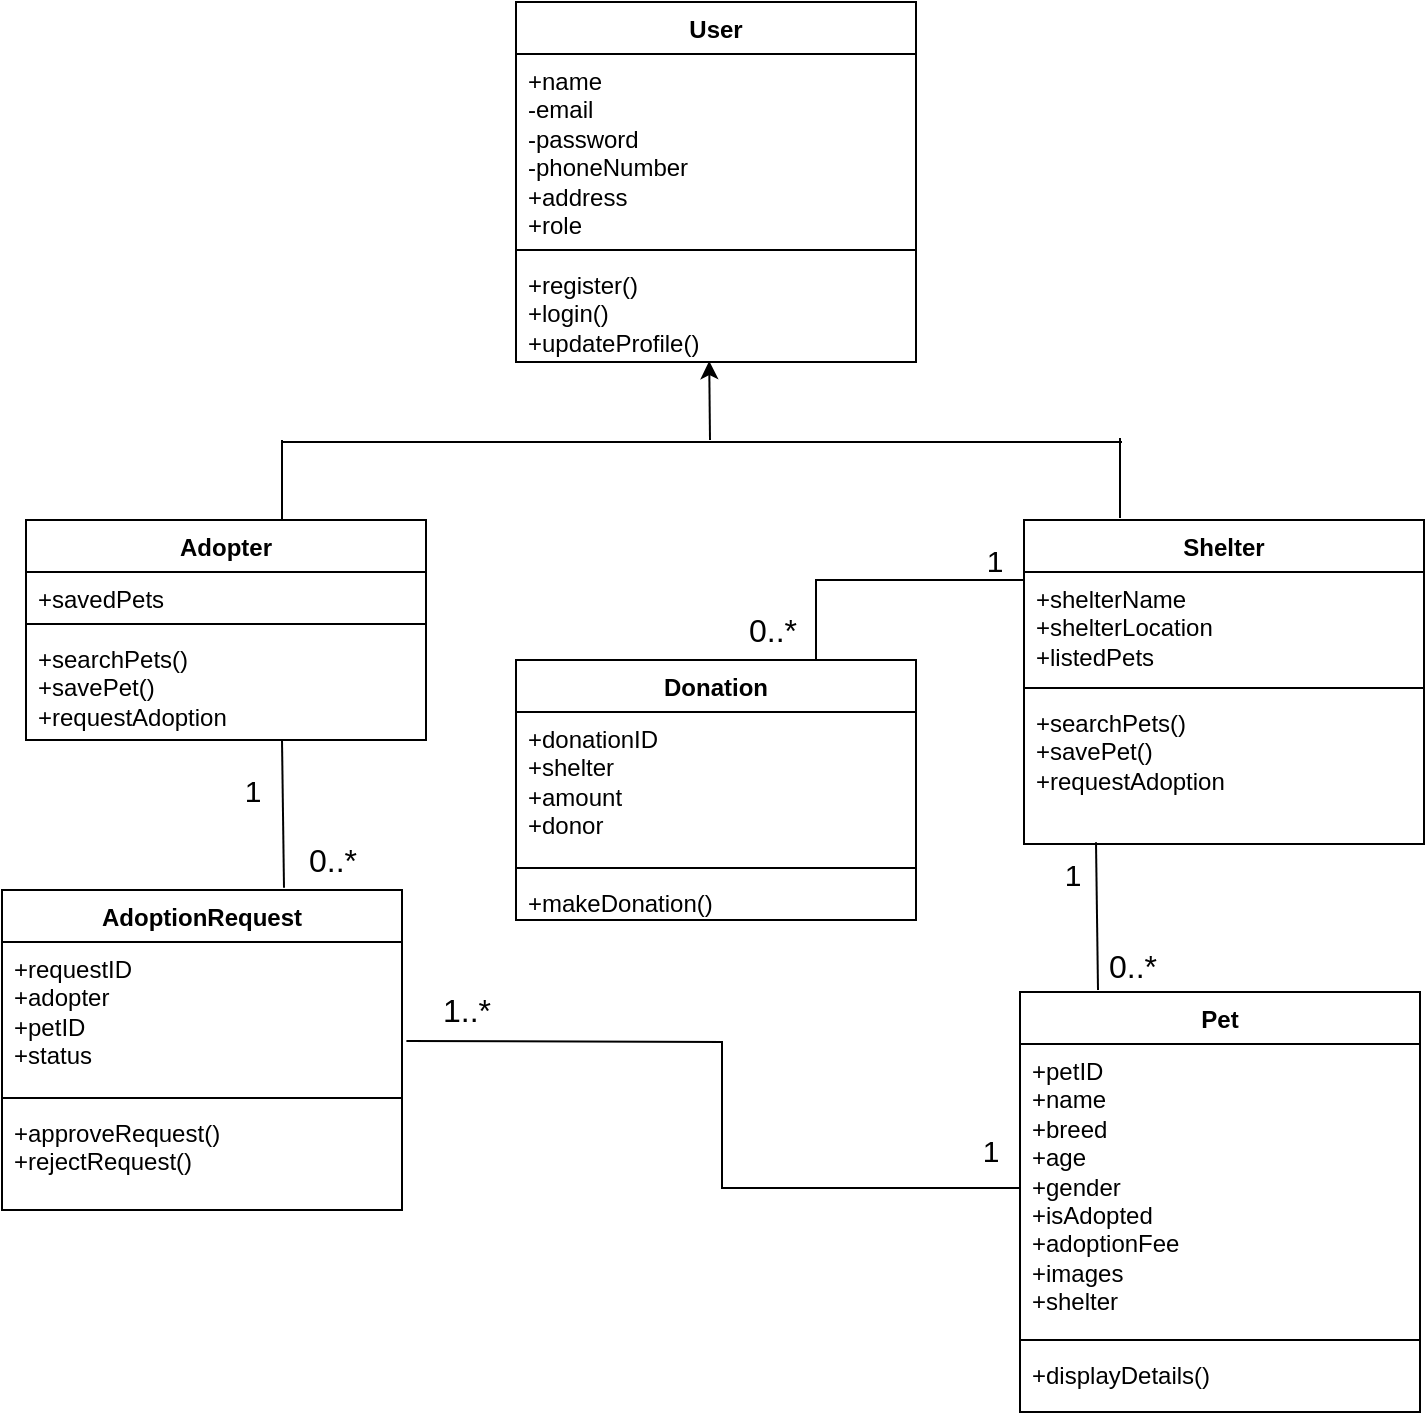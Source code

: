 <mxfile version="24.8.2">
  <diagram name="Page-1" id="g2wtxnKHW3eHsXFLyP9X">
    <mxGraphModel dx="1134" dy="649" grid="1" gridSize="10" guides="1" tooltips="1" connect="1" arrows="1" fold="1" page="1" pageScale="1" pageWidth="850" pageHeight="1100" math="0" shadow="0">
      <root>
        <mxCell id="0" />
        <mxCell id="1" parent="0" />
        <mxCell id="Ctyly8XGbmX3QEoeAObu-1" value="User" style="swimlane;fontStyle=1;align=center;verticalAlign=top;childLayout=stackLayout;horizontal=1;startSize=26;horizontalStack=0;resizeParent=1;resizeParentMax=0;resizeLast=0;collapsible=1;marginBottom=0;whiteSpace=wrap;html=1;" parent="1" vertex="1">
          <mxGeometry x="337" y="21" width="200" height="180" as="geometry" />
        </mxCell>
        <mxCell id="Ctyly8XGbmX3QEoeAObu-2" value="&lt;div&gt;+name&lt;/div&gt;&lt;div&gt;-email&lt;/div&gt;&lt;div&gt;-password&lt;/div&gt;&lt;div&gt;-phoneNumber&lt;/div&gt;&lt;div&gt;+address&lt;/div&gt;&lt;div&gt;+role&lt;/div&gt;" style="text;strokeColor=none;fillColor=none;align=left;verticalAlign=top;spacingLeft=4;spacingRight=4;overflow=hidden;rotatable=0;points=[[0,0.5],[1,0.5]];portConstraint=eastwest;whiteSpace=wrap;html=1;" parent="Ctyly8XGbmX3QEoeAObu-1" vertex="1">
          <mxGeometry y="26" width="200" height="94" as="geometry" />
        </mxCell>
        <mxCell id="Ctyly8XGbmX3QEoeAObu-3" value="" style="line;strokeWidth=1;fillColor=none;align=left;verticalAlign=middle;spacingTop=-1;spacingLeft=3;spacingRight=3;rotatable=0;labelPosition=right;points=[];portConstraint=eastwest;strokeColor=inherit;" parent="Ctyly8XGbmX3QEoeAObu-1" vertex="1">
          <mxGeometry y="120" width="200" height="8" as="geometry" />
        </mxCell>
        <mxCell id="Ctyly8XGbmX3QEoeAObu-4" value="+register()&lt;div&gt;+login()&lt;/div&gt;&lt;div&gt;+updateProfile()&lt;/div&gt;" style="text;strokeColor=none;fillColor=none;align=left;verticalAlign=top;spacingLeft=4;spacingRight=4;overflow=hidden;rotatable=0;points=[[0,0.5],[1,0.5]];portConstraint=eastwest;whiteSpace=wrap;html=1;" parent="Ctyly8XGbmX3QEoeAObu-1" vertex="1">
          <mxGeometry y="128" width="200" height="52" as="geometry" />
        </mxCell>
        <mxCell id="Ctyly8XGbmX3QEoeAObu-5" value="Adopter" style="swimlane;fontStyle=1;align=center;verticalAlign=top;childLayout=stackLayout;horizontal=1;startSize=26;horizontalStack=0;resizeParent=1;resizeParentMax=0;resizeLast=0;collapsible=1;marginBottom=0;whiteSpace=wrap;html=1;" parent="1" vertex="1">
          <mxGeometry x="92" y="280" width="200" height="110" as="geometry" />
        </mxCell>
        <mxCell id="Ctyly8XGbmX3QEoeAObu-6" value="+savedPets" style="text;strokeColor=none;fillColor=none;align=left;verticalAlign=top;spacingLeft=4;spacingRight=4;overflow=hidden;rotatable=0;points=[[0,0.5],[1,0.5]];portConstraint=eastwest;whiteSpace=wrap;html=1;" parent="Ctyly8XGbmX3QEoeAObu-5" vertex="1">
          <mxGeometry y="26" width="200" height="22" as="geometry" />
        </mxCell>
        <mxCell id="Ctyly8XGbmX3QEoeAObu-7" value="" style="line;strokeWidth=1;fillColor=none;align=left;verticalAlign=middle;spacingTop=-1;spacingLeft=3;spacingRight=3;rotatable=0;labelPosition=right;points=[];portConstraint=eastwest;strokeColor=inherit;" parent="Ctyly8XGbmX3QEoeAObu-5" vertex="1">
          <mxGeometry y="48" width="200" height="8" as="geometry" />
        </mxCell>
        <mxCell id="Ctyly8XGbmX3QEoeAObu-8" value="+searchPets()&lt;div&gt;+savePet()&lt;/div&gt;&lt;div&gt;+requestAdoption&lt;/div&gt;" style="text;strokeColor=none;fillColor=none;align=left;verticalAlign=top;spacingLeft=4;spacingRight=4;overflow=hidden;rotatable=0;points=[[0,0.5],[1,0.5]];portConstraint=eastwest;whiteSpace=wrap;html=1;" parent="Ctyly8XGbmX3QEoeAObu-5" vertex="1">
          <mxGeometry y="56" width="200" height="54" as="geometry" />
        </mxCell>
        <mxCell id="Ctyly8XGbmX3QEoeAObu-17" value="Shelter" style="swimlane;fontStyle=1;align=center;verticalAlign=top;childLayout=stackLayout;horizontal=1;startSize=26;horizontalStack=0;resizeParent=1;resizeParentMax=0;resizeLast=0;collapsible=1;marginBottom=0;whiteSpace=wrap;html=1;" parent="1" vertex="1">
          <mxGeometry x="591" y="280" width="200" height="162" as="geometry" />
        </mxCell>
        <mxCell id="Ctyly8XGbmX3QEoeAObu-18" value="+shelterName&lt;div&gt;+shelterLocation&lt;/div&gt;&lt;div&gt;+listedPets&lt;/div&gt;" style="text;strokeColor=none;fillColor=none;align=left;verticalAlign=top;spacingLeft=4;spacingRight=4;overflow=hidden;rotatable=0;points=[[0,0.5],[1,0.5]];portConstraint=eastwest;whiteSpace=wrap;html=1;" parent="Ctyly8XGbmX3QEoeAObu-17" vertex="1">
          <mxGeometry y="26" width="200" height="54" as="geometry" />
        </mxCell>
        <mxCell id="Ctyly8XGbmX3QEoeAObu-19" value="" style="line;strokeWidth=1;fillColor=none;align=left;verticalAlign=middle;spacingTop=-1;spacingLeft=3;spacingRight=3;rotatable=0;labelPosition=right;points=[];portConstraint=eastwest;strokeColor=inherit;" parent="Ctyly8XGbmX3QEoeAObu-17" vertex="1">
          <mxGeometry y="80" width="200" height="8" as="geometry" />
        </mxCell>
        <mxCell id="Ctyly8XGbmX3QEoeAObu-20" value="+searchPets()&lt;div&gt;+savePet()&lt;/div&gt;&lt;div&gt;+requestAdoption&lt;/div&gt;" style="text;strokeColor=none;fillColor=none;align=left;verticalAlign=top;spacingLeft=4;spacingRight=4;overflow=hidden;rotatable=0;points=[[0,0.5],[1,0.5]];portConstraint=eastwest;whiteSpace=wrap;html=1;" parent="Ctyly8XGbmX3QEoeAObu-17" vertex="1">
          <mxGeometry y="88" width="200" height="74" as="geometry" />
        </mxCell>
        <mxCell id="Ctyly8XGbmX3QEoeAObu-21" value="Pet" style="swimlane;fontStyle=1;align=center;verticalAlign=top;childLayout=stackLayout;horizontal=1;startSize=26;horizontalStack=0;resizeParent=1;resizeParentMax=0;resizeLast=0;collapsible=1;marginBottom=0;whiteSpace=wrap;html=1;" parent="1" vertex="1">
          <mxGeometry x="589" y="516" width="200" height="210" as="geometry" />
        </mxCell>
        <mxCell id="Ctyly8XGbmX3QEoeAObu-22" value="+petID&lt;div&gt;+name&lt;/div&gt;&lt;div&gt;+breed&lt;/div&gt;&lt;div&gt;+age&lt;/div&gt;&lt;div&gt;+gender&lt;/div&gt;&lt;div&gt;+isAdopted&lt;/div&gt;&lt;div&gt;+adoptionFee&lt;/div&gt;&lt;div&gt;+images&lt;/div&gt;&lt;div&gt;+shelter&lt;/div&gt;" style="text;strokeColor=none;fillColor=none;align=left;verticalAlign=top;spacingLeft=4;spacingRight=4;overflow=hidden;rotatable=0;points=[[0,0.5],[1,0.5]];portConstraint=eastwest;whiteSpace=wrap;html=1;" parent="Ctyly8XGbmX3QEoeAObu-21" vertex="1">
          <mxGeometry y="26" width="200" height="144" as="geometry" />
        </mxCell>
        <mxCell id="Ctyly8XGbmX3QEoeAObu-23" value="" style="line;strokeWidth=1;fillColor=none;align=left;verticalAlign=middle;spacingTop=-1;spacingLeft=3;spacingRight=3;rotatable=0;labelPosition=right;points=[];portConstraint=eastwest;strokeColor=inherit;" parent="Ctyly8XGbmX3QEoeAObu-21" vertex="1">
          <mxGeometry y="170" width="200" height="8" as="geometry" />
        </mxCell>
        <mxCell id="Ctyly8XGbmX3QEoeAObu-24" value="+displayDetails()" style="text;strokeColor=none;fillColor=none;align=left;verticalAlign=top;spacingLeft=4;spacingRight=4;overflow=hidden;rotatable=0;points=[[0,0.5],[1,0.5]];portConstraint=eastwest;whiteSpace=wrap;html=1;" parent="Ctyly8XGbmX3QEoeAObu-21" vertex="1">
          <mxGeometry y="178" width="200" height="32" as="geometry" />
        </mxCell>
        <mxCell id="Ctyly8XGbmX3QEoeAObu-25" value="AdoptionRequest" style="swimlane;fontStyle=1;align=center;verticalAlign=top;childLayout=stackLayout;horizontal=1;startSize=26;horizontalStack=0;resizeParent=1;resizeParentMax=0;resizeLast=0;collapsible=1;marginBottom=0;whiteSpace=wrap;html=1;" parent="1" vertex="1">
          <mxGeometry x="80" y="465" width="200" height="160" as="geometry" />
        </mxCell>
        <mxCell id="Ctyly8XGbmX3QEoeAObu-26" value="&lt;div&gt;+requestID&lt;/div&gt;&lt;div&gt;+adopter&lt;/div&gt;&lt;div&gt;+petID&lt;/div&gt;&lt;div&gt;+status&lt;/div&gt;" style="text;strokeColor=none;fillColor=none;align=left;verticalAlign=top;spacingLeft=4;spacingRight=4;overflow=hidden;rotatable=0;points=[[0,0.5],[1,0.5]];portConstraint=eastwest;whiteSpace=wrap;html=1;" parent="Ctyly8XGbmX3QEoeAObu-25" vertex="1">
          <mxGeometry y="26" width="200" height="74" as="geometry" />
        </mxCell>
        <mxCell id="Ctyly8XGbmX3QEoeAObu-27" value="" style="line;strokeWidth=1;fillColor=none;align=left;verticalAlign=middle;spacingTop=-1;spacingLeft=3;spacingRight=3;rotatable=0;labelPosition=right;points=[];portConstraint=eastwest;strokeColor=inherit;" parent="Ctyly8XGbmX3QEoeAObu-25" vertex="1">
          <mxGeometry y="100" width="200" height="8" as="geometry" />
        </mxCell>
        <mxCell id="Ctyly8XGbmX3QEoeAObu-28" value="+approveRequest()&lt;div&gt;+rejectRequest()&lt;/div&gt;" style="text;strokeColor=none;fillColor=none;align=left;verticalAlign=top;spacingLeft=4;spacingRight=4;overflow=hidden;rotatable=0;points=[[0,0.5],[1,0.5]];portConstraint=eastwest;whiteSpace=wrap;html=1;" parent="Ctyly8XGbmX3QEoeAObu-25" vertex="1">
          <mxGeometry y="108" width="200" height="52" as="geometry" />
        </mxCell>
        <mxCell id="pg7R9SHr2b2mWMY7zGCO-1" value="Donation" style="swimlane;fontStyle=1;align=center;verticalAlign=top;childLayout=stackLayout;horizontal=1;startSize=26;horizontalStack=0;resizeParent=1;resizeParentMax=0;resizeLast=0;collapsible=1;marginBottom=0;whiteSpace=wrap;html=1;" vertex="1" parent="1">
          <mxGeometry x="337" y="350" width="200" height="130" as="geometry" />
        </mxCell>
        <mxCell id="pg7R9SHr2b2mWMY7zGCO-2" value="+donationID&lt;div&gt;+shelter&lt;/div&gt;&lt;div&gt;+amount&lt;/div&gt;&lt;div&gt;+donor&lt;/div&gt;" style="text;strokeColor=none;fillColor=none;align=left;verticalAlign=top;spacingLeft=4;spacingRight=4;overflow=hidden;rotatable=0;points=[[0,0.5],[1,0.5]];portConstraint=eastwest;whiteSpace=wrap;html=1;" vertex="1" parent="pg7R9SHr2b2mWMY7zGCO-1">
          <mxGeometry y="26" width="200" height="74" as="geometry" />
        </mxCell>
        <mxCell id="pg7R9SHr2b2mWMY7zGCO-3" value="" style="line;strokeWidth=1;fillColor=none;align=left;verticalAlign=middle;spacingTop=-1;spacingLeft=3;spacingRight=3;rotatable=0;labelPosition=right;points=[];portConstraint=eastwest;strokeColor=inherit;" vertex="1" parent="pg7R9SHr2b2mWMY7zGCO-1">
          <mxGeometry y="100" width="200" height="8" as="geometry" />
        </mxCell>
        <mxCell id="pg7R9SHr2b2mWMY7zGCO-4" value="+makeDonation&lt;span style=&quot;background-color: initial;&quot;&gt;()&lt;/span&gt;" style="text;strokeColor=none;fillColor=none;align=left;verticalAlign=top;spacingLeft=4;spacingRight=4;overflow=hidden;rotatable=0;points=[[0,0.5],[1,0.5]];portConstraint=eastwest;whiteSpace=wrap;html=1;" vertex="1" parent="pg7R9SHr2b2mWMY7zGCO-1">
          <mxGeometry y="108" width="200" height="22" as="geometry" />
        </mxCell>
        <mxCell id="pg7R9SHr2b2mWMY7zGCO-5" value="" style="endArrow=none;html=1;rounded=0;" edge="1" parent="1">
          <mxGeometry width="50" height="50" relative="1" as="geometry">
            <mxPoint x="220" y="241" as="sourcePoint" />
            <mxPoint x="640" y="241" as="targetPoint" />
          </mxGeometry>
        </mxCell>
        <mxCell id="pg7R9SHr2b2mWMY7zGCO-6" value="" style="endArrow=none;html=1;rounded=0;" edge="1" parent="1">
          <mxGeometry width="50" height="50" relative="1" as="geometry">
            <mxPoint x="220" y="280" as="sourcePoint" />
            <mxPoint x="220" y="240" as="targetPoint" />
          </mxGeometry>
        </mxCell>
        <mxCell id="pg7R9SHr2b2mWMY7zGCO-7" value="" style="endArrow=none;html=1;rounded=0;" edge="1" parent="1">
          <mxGeometry width="50" height="50" relative="1" as="geometry">
            <mxPoint x="639" y="279" as="sourcePoint" />
            <mxPoint x="639" y="239" as="targetPoint" />
          </mxGeometry>
        </mxCell>
        <mxCell id="pg7R9SHr2b2mWMY7zGCO-9" value="" style="endArrow=classic;html=1;rounded=0;entryX=0.483;entryY=0.991;entryDx=0;entryDy=0;entryPerimeter=0;" edge="1" parent="1" target="Ctyly8XGbmX3QEoeAObu-4">
          <mxGeometry width="50" height="50" relative="1" as="geometry">
            <mxPoint x="434" y="240" as="sourcePoint" />
            <mxPoint x="400" y="320" as="targetPoint" />
          </mxGeometry>
        </mxCell>
        <mxCell id="pg7R9SHr2b2mWMY7zGCO-23" value="" style="endArrow=none;html=1;rounded=0;exitX=0.485;exitY=1.07;exitDx=0;exitDy=0;exitPerimeter=0;entryX=0.5;entryY=0;entryDx=0;entryDy=0;" edge="1" parent="1">
          <mxGeometry width="50" height="50" relative="1" as="geometry">
            <mxPoint x="627.0" y="441.18" as="sourcePoint" />
            <mxPoint x="628" y="515" as="targetPoint" />
          </mxGeometry>
        </mxCell>
        <mxCell id="pg7R9SHr2b2mWMY7zGCO-24" value="&lt;font style=&quot;font-size: 15px;&quot;&gt;1&lt;/font&gt;" style="text;html=1;align=center;verticalAlign=middle;resizable=0;points=[];autosize=1;strokeColor=none;fillColor=none;" vertex="1" parent="1">
          <mxGeometry x="600" y="442" width="30" height="30" as="geometry" />
        </mxCell>
        <mxCell id="pg7R9SHr2b2mWMY7zGCO-25" value="&lt;font style=&quot;font-size: 16px;&quot;&gt;0..*&lt;/font&gt;" style="text;html=1;align=center;verticalAlign=middle;resizable=0;points=[];autosize=1;strokeColor=none;fillColor=none;" vertex="1" parent="1">
          <mxGeometry x="620" y="488" width="50" height="30" as="geometry" />
        </mxCell>
        <mxCell id="pg7R9SHr2b2mWMY7zGCO-27" value="&lt;font style=&quot;font-size: 15px;&quot;&gt;1&lt;/font&gt;" style="text;html=1;align=center;verticalAlign=middle;resizable=0;points=[];autosize=1;strokeColor=none;fillColor=none;" vertex="1" parent="1">
          <mxGeometry x="190" y="400" width="30" height="30" as="geometry" />
        </mxCell>
        <mxCell id="pg7R9SHr2b2mWMY7zGCO-29" value="&lt;font style=&quot;font-size: 16px;&quot;&gt;0..*&lt;/font&gt;" style="text;html=1;align=center;verticalAlign=middle;resizable=0;points=[];autosize=1;strokeColor=none;fillColor=none;" vertex="1" parent="1">
          <mxGeometry x="220" y="435" width="50" height="30" as="geometry" />
        </mxCell>
        <mxCell id="pg7R9SHr2b2mWMY7zGCO-30" value="" style="endArrow=none;html=1;rounded=0;exitX=0.485;exitY=1.07;exitDx=0;exitDy=0;exitPerimeter=0;entryX=0.5;entryY=0;entryDx=0;entryDy=0;" edge="1" parent="1">
          <mxGeometry width="50" height="50" relative="1" as="geometry">
            <mxPoint x="220.0" y="390.0" as="sourcePoint" />
            <mxPoint x="221" y="463.82" as="targetPoint" />
          </mxGeometry>
        </mxCell>
        <mxCell id="pg7R9SHr2b2mWMY7zGCO-31" value="" style="endArrow=none;html=1;rounded=0;entryX=0;entryY=0.5;entryDx=0;entryDy=0;exitX=1.011;exitY=0.669;exitDx=0;exitDy=0;exitPerimeter=0;" edge="1" parent="1" source="Ctyly8XGbmX3QEoeAObu-26" target="Ctyly8XGbmX3QEoeAObu-22">
          <mxGeometry width="50" height="50" relative="1" as="geometry">
            <mxPoint x="220" y="670" as="sourcePoint" />
            <mxPoint x="450" y="600" as="targetPoint" />
            <Array as="points">
              <mxPoint x="440" y="541" />
              <mxPoint x="440" y="614" />
            </Array>
          </mxGeometry>
        </mxCell>
        <mxCell id="pg7R9SHr2b2mWMY7zGCO-32" value="&lt;font style=&quot;font-size: 16px;&quot;&gt;1..*&lt;/font&gt;" style="text;html=1;align=center;verticalAlign=middle;resizable=0;points=[];autosize=1;strokeColor=none;fillColor=none;" vertex="1" parent="1">
          <mxGeometry x="287" y="510" width="50" height="30" as="geometry" />
        </mxCell>
        <mxCell id="pg7R9SHr2b2mWMY7zGCO-33" value="&lt;font style=&quot;font-size: 15px;&quot;&gt;1&lt;/font&gt;" style="text;html=1;align=center;verticalAlign=middle;resizable=0;points=[];autosize=1;strokeColor=none;fillColor=none;" vertex="1" parent="1">
          <mxGeometry x="559" y="580" width="30" height="30" as="geometry" />
        </mxCell>
        <mxCell id="pg7R9SHr2b2mWMY7zGCO-34" value="" style="endArrow=none;html=1;rounded=0;entryX=-0.001;entryY=0.075;entryDx=0;entryDy=0;entryPerimeter=0;exitX=0.75;exitY=0;exitDx=0;exitDy=0;" edge="1" parent="1" source="pg7R9SHr2b2mWMY7zGCO-1" target="Ctyly8XGbmX3QEoeAObu-18">
          <mxGeometry width="50" height="50" relative="1" as="geometry">
            <mxPoint x="480" y="330" as="sourcePoint" />
            <mxPoint x="530" y="280" as="targetPoint" />
            <Array as="points">
              <mxPoint x="487" y="310" />
            </Array>
          </mxGeometry>
        </mxCell>
        <mxCell id="pg7R9SHr2b2mWMY7zGCO-35" value="&lt;font style=&quot;font-size: 16px;&quot;&gt;0..*&lt;/font&gt;" style="text;html=1;align=center;verticalAlign=middle;resizable=0;points=[];autosize=1;strokeColor=none;fillColor=none;" vertex="1" parent="1">
          <mxGeometry x="440" y="320" width="50" height="30" as="geometry" />
        </mxCell>
        <mxCell id="pg7R9SHr2b2mWMY7zGCO-36" value="&lt;font style=&quot;font-size: 15px;&quot;&gt;1&lt;/font&gt;" style="text;html=1;align=center;verticalAlign=middle;resizable=0;points=[];autosize=1;strokeColor=none;fillColor=none;" vertex="1" parent="1">
          <mxGeometry x="561" y="285" width="30" height="30" as="geometry" />
        </mxCell>
      </root>
    </mxGraphModel>
  </diagram>
</mxfile>
